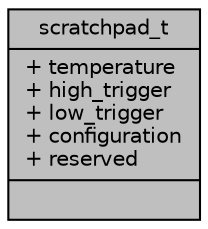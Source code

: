 digraph "scratchpad_t"
{
  edge [fontname="Helvetica",fontsize="10",labelfontname="Helvetica",labelfontsize="10"];
  node [fontname="Helvetica",fontsize="10",shape=record];
  Node1 [label="{scratchpad_t\n|+ temperature\l+ high_trigger\l+ low_trigger\l+ configuration\l+ reserved\l|}",height=0.2,width=0.4,color="black", fillcolor="grey75", style="filled", fontcolor="black"];
}
